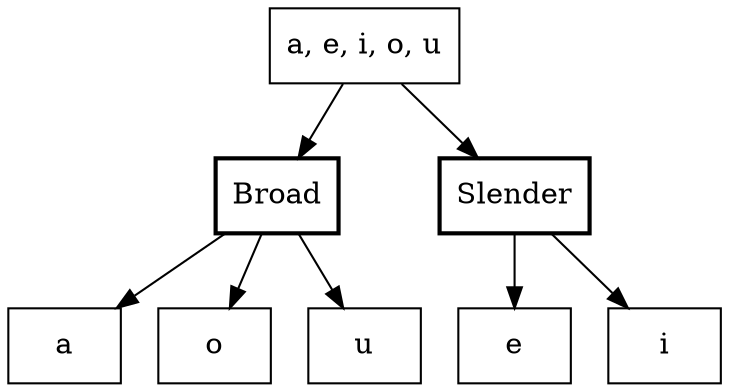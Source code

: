 digraph vowel_groups {
	node [shape = box];
	/* nodes */
	all_vowels			[label="a, e, i, o, u"];
	broad				[label="Broad", style="bold"];
	slender				[label="Slender", style="bold"];
	a					[label="a"];
	e					[label="e"];
	i					[label="i"];
	o					[label="o"];
	u					[label="u"];
	/* graph */
	all_vowels -> broad;
	all_vowels -> slender;
	broad -> {a, o, u};
	slender -> {e, i};
	/* layout */
	{rank=same; broad, slender}
	{rank=same; a, e, i, o , u}
}